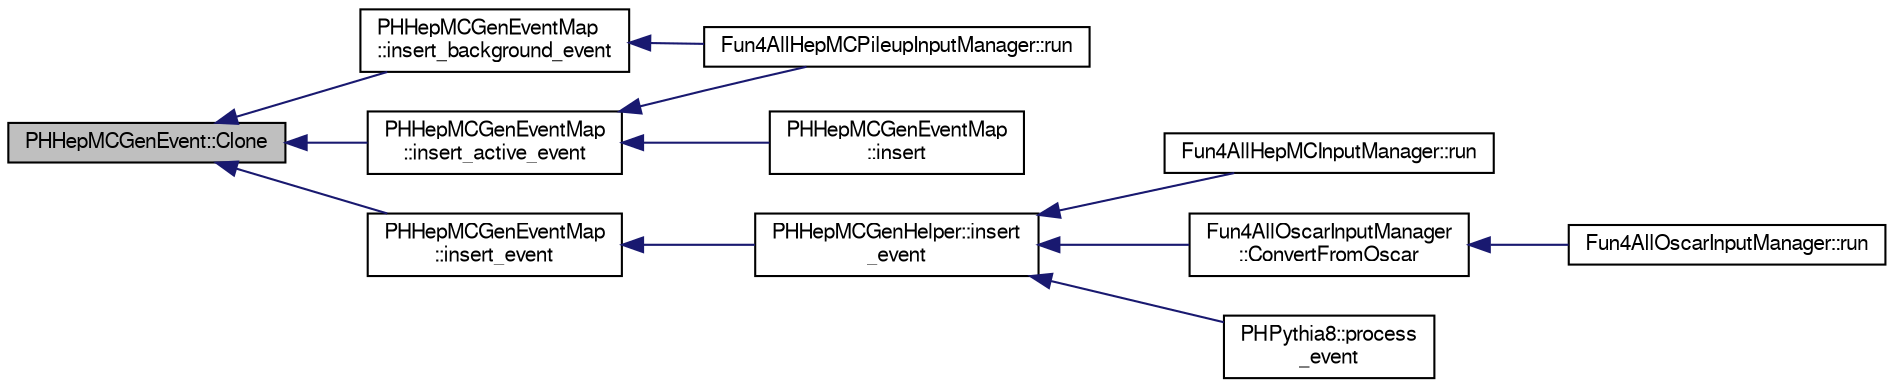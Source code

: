 digraph "PHHepMCGenEvent::Clone"
{
  bgcolor="transparent";
  edge [fontname="FreeSans",fontsize="10",labelfontname="FreeSans",labelfontsize="10"];
  node [fontname="FreeSans",fontsize="10",shape=record];
  rankdir="LR";
  Node1 [label="PHHepMCGenEvent::Clone",height=0.2,width=0.4,color="black", fillcolor="grey75", style="filled" fontcolor="black"];
  Node1 -> Node2 [dir="back",color="midnightblue",fontsize="10",style="solid",fontname="FreeSans"];
  Node2 [label="PHHepMCGenEventMap\l::insert_active_event",height=0.2,width=0.4,color="black",URL="$d5/d41/classPHHepMCGenEventMap.html#a0aaa879be3540830d357a15423471ae3",tooltip="insert a event of interest, e.g. jetty event from pythia "];
  Node2 -> Node3 [dir="back",color="midnightblue",fontsize="10",style="solid",fontname="FreeSans"];
  Node3 [label="Fun4AllHepMCPileupInputManager::run",height=0.2,width=0.4,color="black",URL="$de/d99/classFun4AllHepMCPileupInputManager.html#a81bf2b69c3c4d3aae0aadebafe1c2c2e"];
  Node2 -> Node4 [dir="back",color="midnightblue",fontsize="10",style="solid",fontname="FreeSans"];
  Node4 [label="PHHepMCGenEventMap\l::insert",height=0.2,width=0.4,color="black",URL="$d5/d41/classPHHepMCGenEventMap.html#a5270a36f110c2a8d36d2f0a68a0f0219",tooltip="insert a event of interest, e.g. jetty event from pythia "];
  Node1 -> Node5 [dir="back",color="midnightblue",fontsize="10",style="solid",fontname="FreeSans"];
  Node5 [label="PHHepMCGenEventMap\l::insert_background_event",height=0.2,width=0.4,color="black",URL="$d5/d41/classPHHepMCGenEventMap.html#a95d0dcb2a0100f9da5da5abbf6f24b9f",tooltip="insert a event of background, e.g. Au+Au collision background. First event has embedding ID = 0..."];
  Node5 -> Node3 [dir="back",color="midnightblue",fontsize="10",style="solid",fontname="FreeSans"];
  Node1 -> Node6 [dir="back",color="midnightblue",fontsize="10",style="solid",fontname="FreeSans"];
  Node6 [label="PHHepMCGenEventMap\l::insert_event",height=0.2,width=0.4,color="black",URL="$d5/d41/classPHHepMCGenEventMap.html#ace1292e973fe2429bee746acb6aaddb9",tooltip="insert a event with specific embedding ID "];
  Node6 -> Node7 [dir="back",color="midnightblue",fontsize="10",style="solid",fontname="FreeSans"];
  Node7 [label="PHHepMCGenHelper::insert\l_event",height=0.2,width=0.4,color="black",URL="$dd/d2a/classPHHepMCGenHelper.html#ab0c755f6e53c0bf57ccd314a0017d227",tooltip="send HepMC::GenEvent to DST tree. This function takes ownership of evt "];
  Node7 -> Node8 [dir="back",color="midnightblue",fontsize="10",style="solid",fontname="FreeSans"];
  Node8 [label="Fun4AllHepMCInputManager::run",height=0.2,width=0.4,color="black",URL="$d6/d6f/classFun4AllHepMCInputManager.html#ab6c80a8ee0701bfff5eee3ec3623015c"];
  Node7 -> Node9 [dir="back",color="midnightblue",fontsize="10",style="solid",fontname="FreeSans"];
  Node9 [label="Fun4AllOscarInputManager\l::ConvertFromOscar",height=0.2,width=0.4,color="black",URL="$db/d1f/classFun4AllOscarInputManager.html#a1537e89c4e652f70747fbbef18ceadc4"];
  Node9 -> Node10 [dir="back",color="midnightblue",fontsize="10",style="solid",fontname="FreeSans"];
  Node10 [label="Fun4AllOscarInputManager::run",height=0.2,width=0.4,color="black",URL="$db/d1f/classFun4AllOscarInputManager.html#a4be602bd8c9fe73f9dcc81c8871784a6"];
  Node7 -> Node11 [dir="back",color="midnightblue",fontsize="10",style="solid",fontname="FreeSans"];
  Node11 [label="PHPythia8::process\l_event",height=0.2,width=0.4,color="black",URL="$d9/d3a/classPHPythia8.html#a5cc4124cc6be2fb2467714e3d3bc5a6a"];
}
